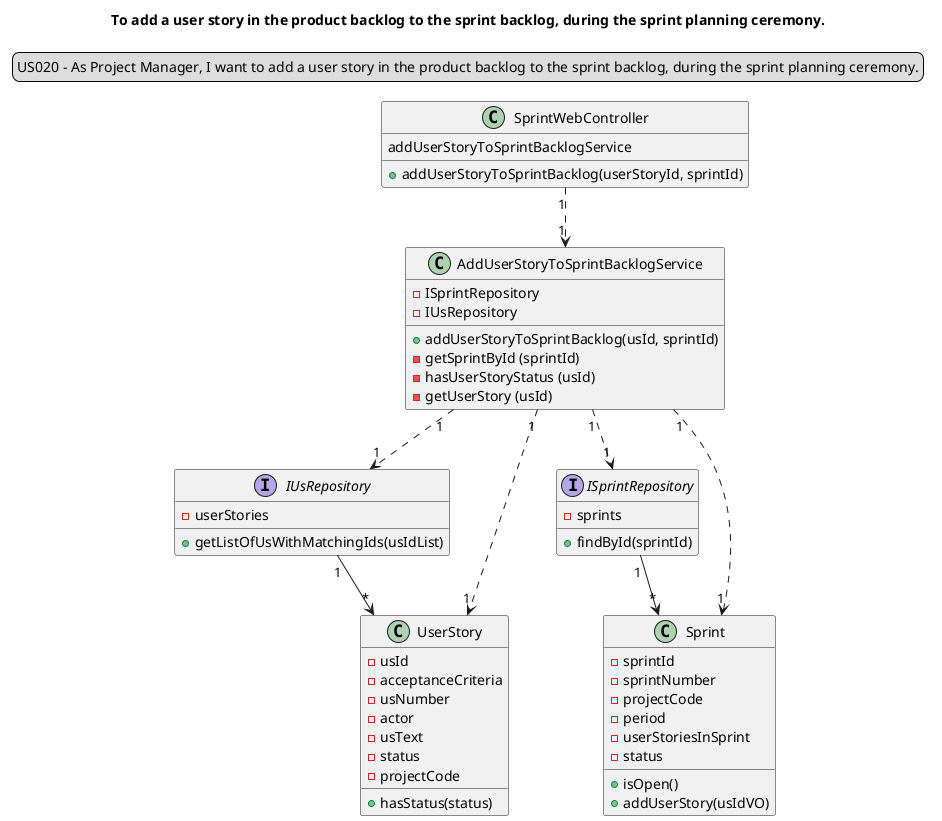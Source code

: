 @startuml
'https://plantuml.com/sequence-diagram
legend top
US020 - As Project Manager, I want to add a user story in the product backlog to the sprint backlog, during the sprint planning ceremony.
end legend
skinparam sequenceMessageAlign center
title  To add a user story in the product backlog to the sprint backlog, during the sprint planning ceremony.

class "SprintWebController" {
addUserStoryToSprintBacklogService
+ addUserStoryToSprintBacklog(userStoryId, sprintId)
}
SprintWebController "1"..>"1" AddUserStoryToSprintBacklogService

class "AddUserStoryToSprintBacklogService" {
- ISprintRepository
- IUsRepository
+ addUserStoryToSprintBacklog(usId, sprintId)
- getSprintById (sprintId)
- hasUserStoryStatus (usId)
- getUserStory (usId)
}
AddUserStoryToSprintBacklogService "1"..>"1" IUsRepository
AddUserStoryToSprintBacklogService "1"..>"1" ISprintRepository
AddUserStoryToSprintBacklogService "1"..>"1" UserStory
AddUserStoryToSprintBacklogService "1"..>"1" Sprint

interface "ISprintRepository" {
- sprints
+ findById(sprintId)
}
ISprintRepository "1"-->"*" Sprint

interface "IUsRepository" {
- userStories
+ getListOfUsWithMatchingIds(usIdList)
}
IUsRepository "1"-->"*" UserStory

class "UserStory"{
- usId
- acceptanceCriteria
- usNumber
- actor
- usText
- status
- projectCode
+ hasStatus(status)
}

class "Sprint"{
- sprintId
- sprintNumber
- projectCode
- period
- userStoriesInSprint
-status
+ isOpen()
+ addUserStory(usIdVO)
}

@enduml